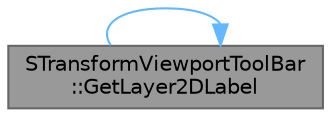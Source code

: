 digraph "STransformViewportToolBar::GetLayer2DLabel"
{
 // INTERACTIVE_SVG=YES
 // LATEX_PDF_SIZE
  bgcolor="transparent";
  edge [fontname=Helvetica,fontsize=10,labelfontname=Helvetica,labelfontsize=10];
  node [fontname=Helvetica,fontsize=10,shape=box,height=0.2,width=0.4];
  rankdir="LR";
  Node1 [id="Node000001",label="STransformViewportToolBar\l::GetLayer2DLabel",height=0.2,width=0.4,color="gray40", fillcolor="grey60", style="filled", fontcolor="black",tooltip="Grid snap label callbacks."];
  Node1 -> Node1 [id="edge1_Node000001_Node000001",color="steelblue1",style="solid",tooltip=" "];
}
